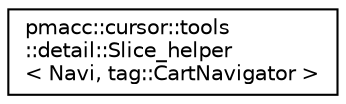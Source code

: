 digraph "Graphical Class Hierarchy"
{
 // LATEX_PDF_SIZE
  edge [fontname="Helvetica",fontsize="10",labelfontname="Helvetica",labelfontsize="10"];
  node [fontname="Helvetica",fontsize="10",shape=record];
  rankdir="LR";
  Node0 [label="pmacc::cursor::tools\l::detail::Slice_helper\l\< Navi, tag::CartNavigator \>",height=0.2,width=0.4,color="black", fillcolor="white", style="filled",URL="$structpmacc_1_1cursor_1_1tools_1_1detail_1_1_slice__helper_3_01_navi_00_01tag_1_1_cart_navigator_01_4.html",tooltip=" "];
}
